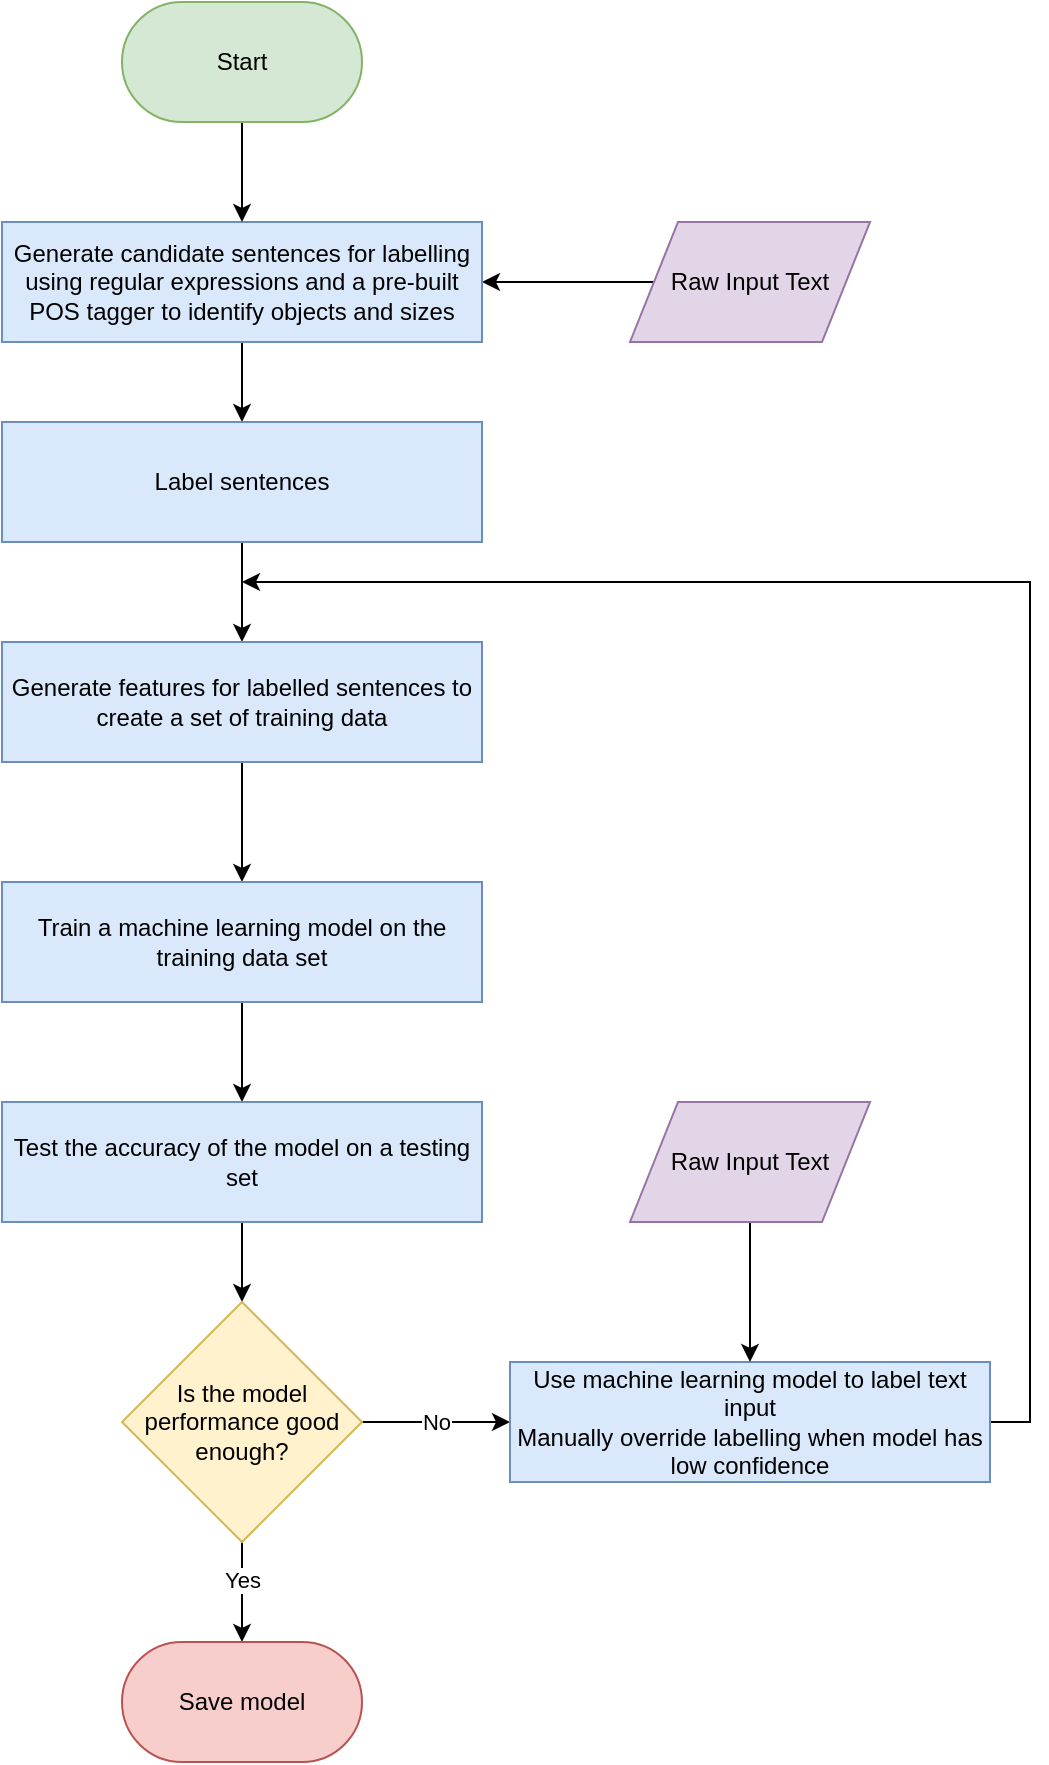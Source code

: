 <mxfile version="13.0.3" type="device"><diagram id="C5RBs43oDa-KdzZeNtuy" name="Page-1"><mxGraphModel dx="1221" dy="587" grid="1" gridSize="10" guides="1" tooltips="1" connect="1" arrows="1" fold="1" page="1" pageScale="1" pageWidth="827" pageHeight="1169" math="0" shadow="0"><root><mxCell id="WIyWlLk6GJQsqaUBKTNV-0"/><mxCell id="WIyWlLk6GJQsqaUBKTNV-1" parent="WIyWlLk6GJQsqaUBKTNV-0"/><mxCell id="oNgYWqEKktmrvrzZKUPJ-34" style="edgeStyle=orthogonalEdgeStyle;rounded=0;orthogonalLoop=1;jettySize=auto;html=1;exitX=0;exitY=0.5;exitDx=0;exitDy=0;entryX=1;entryY=0.5;entryDx=0;entryDy=0;" edge="1" parent="WIyWlLk6GJQsqaUBKTNV-1" source="oNgYWqEKktmrvrzZKUPJ-0" target="oNgYWqEKktmrvrzZKUPJ-1"><mxGeometry relative="1" as="geometry"/></mxCell><mxCell id="oNgYWqEKktmrvrzZKUPJ-0" value="Raw Input Text" style="shape=parallelogram;perimeter=parallelogramPerimeter;whiteSpace=wrap;html=1;fillColor=#e1d5e7;strokeColor=#9673a6;" vertex="1" parent="WIyWlLk6GJQsqaUBKTNV-1"><mxGeometry x="474" y="160" width="120" height="60" as="geometry"/></mxCell><mxCell id="oNgYWqEKktmrvrzZKUPJ-7" style="edgeStyle=orthogonalEdgeStyle;rounded=0;orthogonalLoop=1;jettySize=auto;html=1;exitX=0.5;exitY=1;exitDx=0;exitDy=0;entryX=0.5;entryY=0;entryDx=0;entryDy=0;" edge="1" parent="WIyWlLk6GJQsqaUBKTNV-1" source="oNgYWqEKktmrvrzZKUPJ-1" target="oNgYWqEKktmrvrzZKUPJ-4"><mxGeometry relative="1" as="geometry"/></mxCell><mxCell id="oNgYWqEKktmrvrzZKUPJ-1" value="Generate candidate sentences for labelling using regular expressions and a pre-built POS tagger to identify objects and sizes" style="rounded=0;whiteSpace=wrap;html=1;fillColor=#dae8fc;strokeColor=#6c8ebf;" vertex="1" parent="WIyWlLk6GJQsqaUBKTNV-1"><mxGeometry x="160" y="160" width="240" height="60" as="geometry"/></mxCell><mxCell id="oNgYWqEKktmrvrzZKUPJ-9" style="edgeStyle=orthogonalEdgeStyle;rounded=0;orthogonalLoop=1;jettySize=auto;html=1;exitX=0.5;exitY=1;exitDx=0;exitDy=0;entryX=0.5;entryY=0;entryDx=0;entryDy=0;" edge="1" parent="WIyWlLk6GJQsqaUBKTNV-1" source="oNgYWqEKktmrvrzZKUPJ-4" target="oNgYWqEKktmrvrzZKUPJ-8"><mxGeometry relative="1" as="geometry"/></mxCell><mxCell id="oNgYWqEKktmrvrzZKUPJ-4" value="Label sentences" style="rounded=0;whiteSpace=wrap;html=1;fillColor=#dae8fc;strokeColor=#6c8ebf;" vertex="1" parent="WIyWlLk6GJQsqaUBKTNV-1"><mxGeometry x="160" y="260" width="240" height="60" as="geometry"/></mxCell><mxCell id="oNgYWqEKktmrvrzZKUPJ-11" style="edgeStyle=orthogonalEdgeStyle;rounded=0;orthogonalLoop=1;jettySize=auto;html=1;exitX=0.5;exitY=1;exitDx=0;exitDy=0;entryX=0.5;entryY=0;entryDx=0;entryDy=0;" edge="1" parent="WIyWlLk6GJQsqaUBKTNV-1" source="oNgYWqEKktmrvrzZKUPJ-8" target="oNgYWqEKktmrvrzZKUPJ-10"><mxGeometry relative="1" as="geometry"/></mxCell><mxCell id="oNgYWqEKktmrvrzZKUPJ-8" value="Generate features for labelled sentences to create a set of training data" style="rounded=0;whiteSpace=wrap;html=1;fillColor=#dae8fc;strokeColor=#6c8ebf;" vertex="1" parent="WIyWlLk6GJQsqaUBKTNV-1"><mxGeometry x="160" y="370" width="240" height="60" as="geometry"/></mxCell><mxCell id="oNgYWqEKktmrvrzZKUPJ-23" style="edgeStyle=orthogonalEdgeStyle;rounded=0;orthogonalLoop=1;jettySize=auto;html=1;exitX=0.5;exitY=1;exitDx=0;exitDy=0;entryX=0.5;entryY=0;entryDx=0;entryDy=0;" edge="1" parent="WIyWlLk6GJQsqaUBKTNV-1" source="oNgYWqEKktmrvrzZKUPJ-10" target="oNgYWqEKktmrvrzZKUPJ-17"><mxGeometry relative="1" as="geometry"/></mxCell><mxCell id="oNgYWqEKktmrvrzZKUPJ-10" value="Train a machine learning model on the training data set" style="rounded=0;whiteSpace=wrap;html=1;fillColor=#dae8fc;strokeColor=#6c8ebf;" vertex="1" parent="WIyWlLk6GJQsqaUBKTNV-1"><mxGeometry x="160" y="490" width="240" height="60" as="geometry"/></mxCell><mxCell id="oNgYWqEKktmrvrzZKUPJ-20" style="edgeStyle=orthogonalEdgeStyle;rounded=0;orthogonalLoop=1;jettySize=auto;html=1;exitX=0.5;exitY=1;exitDx=0;exitDy=0;entryX=0.5;entryY=0;entryDx=0;entryDy=0;" edge="1" parent="WIyWlLk6GJQsqaUBKTNV-1" source="oNgYWqEKktmrvrzZKUPJ-17" target="oNgYWqEKktmrvrzZKUPJ-19"><mxGeometry relative="1" as="geometry"/></mxCell><mxCell id="oNgYWqEKktmrvrzZKUPJ-17" value="Test the accuracy of the model on a testing set" style="rounded=0;whiteSpace=wrap;html=1;fillColor=#dae8fc;strokeColor=#6c8ebf;" vertex="1" parent="WIyWlLk6GJQsqaUBKTNV-1"><mxGeometry x="160" y="600" width="240" height="60" as="geometry"/></mxCell><mxCell id="oNgYWqEKktmrvrzZKUPJ-22" value="No" style="edgeStyle=orthogonalEdgeStyle;rounded=0;orthogonalLoop=1;jettySize=auto;html=1;exitX=1;exitY=0.5;exitDx=0;exitDy=0;entryX=0;entryY=0.5;entryDx=0;entryDy=0;" edge="1" parent="WIyWlLk6GJQsqaUBKTNV-1" source="oNgYWqEKktmrvrzZKUPJ-19" target="oNgYWqEKktmrvrzZKUPJ-21"><mxGeometry relative="1" as="geometry"/></mxCell><mxCell id="oNgYWqEKktmrvrzZKUPJ-39" style="edgeStyle=orthogonalEdgeStyle;rounded=0;orthogonalLoop=1;jettySize=auto;html=1;exitX=0.5;exitY=1;exitDx=0;exitDy=0;entryX=0.5;entryY=0;entryDx=0;entryDy=0;" edge="1" parent="WIyWlLk6GJQsqaUBKTNV-1" source="oNgYWqEKktmrvrzZKUPJ-19" target="oNgYWqEKktmrvrzZKUPJ-33"><mxGeometry relative="1" as="geometry"/></mxCell><mxCell id="oNgYWqEKktmrvrzZKUPJ-40" value="Yes" style="edgeLabel;html=1;align=center;verticalAlign=middle;resizable=0;points=[];" vertex="1" connectable="0" parent="oNgYWqEKktmrvrzZKUPJ-39"><mxGeometry x="-0.241" relative="1" as="geometry"><mxPoint as="offset"/></mxGeometry></mxCell><mxCell id="oNgYWqEKktmrvrzZKUPJ-19" value="Is the model performance good enough?" style="rhombus;whiteSpace=wrap;html=1;fillColor=#fff2cc;strokeColor=#d6b656;" vertex="1" parent="WIyWlLk6GJQsqaUBKTNV-1"><mxGeometry x="220" y="700" width="120" height="120" as="geometry"/></mxCell><mxCell id="oNgYWqEKktmrvrzZKUPJ-30" style="edgeStyle=orthogonalEdgeStyle;rounded=0;orthogonalLoop=1;jettySize=auto;html=1;exitX=1;exitY=0.5;exitDx=0;exitDy=0;" edge="1" parent="WIyWlLk6GJQsqaUBKTNV-1" source="oNgYWqEKktmrvrzZKUPJ-21"><mxGeometry relative="1" as="geometry"><mxPoint x="280" y="340" as="targetPoint"/><Array as="points"><mxPoint x="674" y="760"/><mxPoint x="674" y="340"/></Array></mxGeometry></mxCell><mxCell id="oNgYWqEKktmrvrzZKUPJ-21" value="Use machine learning model to label text input&lt;br&gt;Manually override labelling when model has low confidence" style="rounded=0;whiteSpace=wrap;html=1;fillColor=#dae8fc;strokeColor=#6c8ebf;" vertex="1" parent="WIyWlLk6GJQsqaUBKTNV-1"><mxGeometry x="414" y="730" width="240" height="60" as="geometry"/></mxCell><mxCell id="oNgYWqEKktmrvrzZKUPJ-28" style="edgeStyle=orthogonalEdgeStyle;rounded=0;orthogonalLoop=1;jettySize=auto;html=1;exitX=0.5;exitY=1;exitDx=0;exitDy=0;entryX=0.5;entryY=0;entryDx=0;entryDy=0;" edge="1" parent="WIyWlLk6GJQsqaUBKTNV-1" source="oNgYWqEKktmrvrzZKUPJ-27" target="oNgYWqEKktmrvrzZKUPJ-21"><mxGeometry relative="1" as="geometry"/></mxCell><mxCell id="oNgYWqEKktmrvrzZKUPJ-27" value="Raw Input Text" style="shape=parallelogram;perimeter=parallelogramPerimeter;whiteSpace=wrap;html=1;fillColor=#e1d5e7;strokeColor=#9673a6;" vertex="1" parent="WIyWlLk6GJQsqaUBKTNV-1"><mxGeometry x="474" y="600" width="120" height="60" as="geometry"/></mxCell><mxCell id="oNgYWqEKktmrvrzZKUPJ-33" value="Save model" style="rounded=1;whiteSpace=wrap;html=1;arcSize=50;fillColor=#f8cecc;strokeColor=#b85450;" vertex="1" parent="WIyWlLk6GJQsqaUBKTNV-1"><mxGeometry x="220" y="870" width="120" height="60" as="geometry"/></mxCell><mxCell id="oNgYWqEKktmrvrzZKUPJ-36" style="edgeStyle=orthogonalEdgeStyle;rounded=0;orthogonalLoop=1;jettySize=auto;html=1;exitX=0.5;exitY=1;exitDx=0;exitDy=0;entryX=0.5;entryY=0;entryDx=0;entryDy=0;" edge="1" parent="WIyWlLk6GJQsqaUBKTNV-1" source="oNgYWqEKktmrvrzZKUPJ-35" target="oNgYWqEKktmrvrzZKUPJ-1"><mxGeometry relative="1" as="geometry"/></mxCell><mxCell id="oNgYWqEKktmrvrzZKUPJ-35" value="Start" style="rounded=1;whiteSpace=wrap;html=1;arcSize=50;fillColor=#d5e8d4;strokeColor=#82b366;" vertex="1" parent="WIyWlLk6GJQsqaUBKTNV-1"><mxGeometry x="220" y="50" width="120" height="60" as="geometry"/></mxCell></root></mxGraphModel></diagram></mxfile>